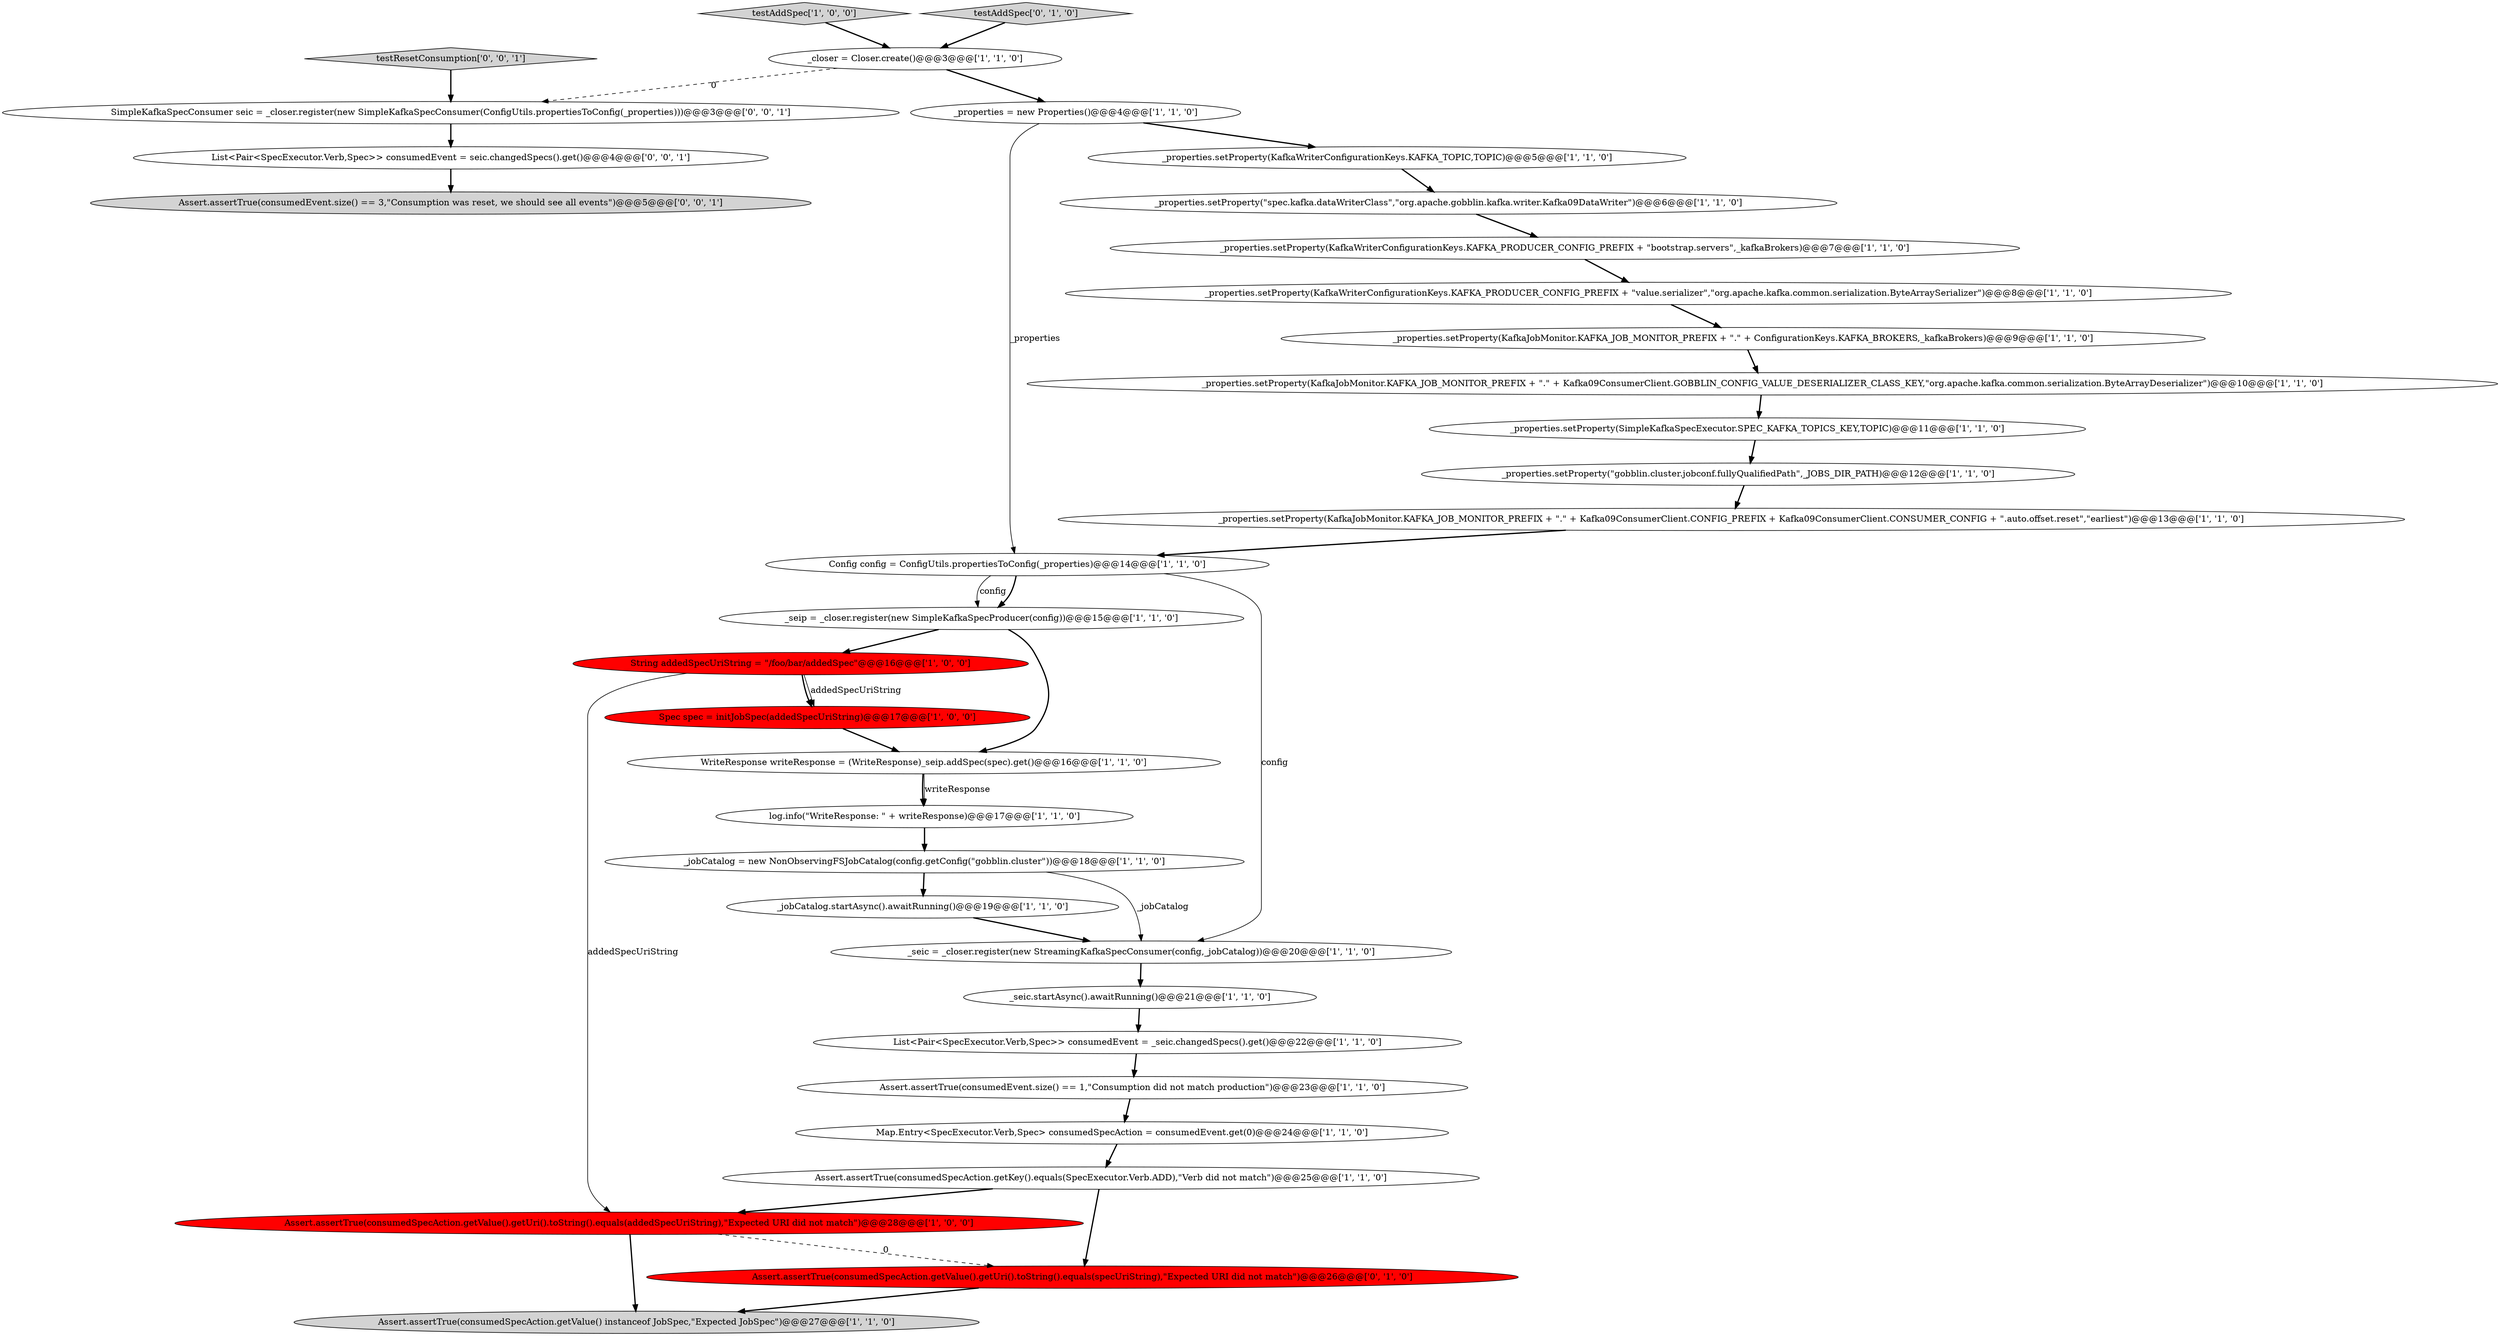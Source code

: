 digraph {
13 [style = filled, label = "_properties.setProperty(KafkaWriterConfigurationKeys.KAFKA_TOPIC,TOPIC)@@@5@@@['1', '1', '0']", fillcolor = white, shape = ellipse image = "AAA0AAABBB1BBB"];
10 [style = filled, label = "_properties.setProperty(KafkaWriterConfigurationKeys.KAFKA_PRODUCER_CONFIG_PREFIX + \"bootstrap.servers\",_kafkaBrokers)@@@7@@@['1', '1', '0']", fillcolor = white, shape = ellipse image = "AAA0AAABBB1BBB"];
30 [style = filled, label = "List<Pair<SpecExecutor.Verb,Spec>> consumedEvent = seic.changedSpecs().get()@@@4@@@['0', '0', '1']", fillcolor = white, shape = ellipse image = "AAA0AAABBB3BBB"];
23 [style = filled, label = "Assert.assertTrue(consumedSpecAction.getValue().getUri().toString().equals(addedSpecUriString),\"Expected URI did not match\")@@@28@@@['1', '0', '0']", fillcolor = red, shape = ellipse image = "AAA1AAABBB1BBB"];
31 [style = filled, label = "SimpleKafkaSpecConsumer seic = _closer.register(new SimpleKafkaSpecConsumer(ConfigUtils.propertiesToConfig(_properties)))@@@3@@@['0', '0', '1']", fillcolor = white, shape = ellipse image = "AAA0AAABBB3BBB"];
12 [style = filled, label = "_properties = new Properties()@@@4@@@['1', '1', '0']", fillcolor = white, shape = ellipse image = "AAA0AAABBB1BBB"];
16 [style = filled, label = "_properties.setProperty(SimpleKafkaSpecExecutor.SPEC_KAFKA_TOPICS_KEY,TOPIC)@@@11@@@['1', '1', '0']", fillcolor = white, shape = ellipse image = "AAA0AAABBB1BBB"];
7 [style = filled, label = "WriteResponse writeResponse = (WriteResponse)_seip.addSpec(spec).get()@@@16@@@['1', '1', '0']", fillcolor = white, shape = ellipse image = "AAA0AAABBB1BBB"];
14 [style = filled, label = "Assert.assertTrue(consumedEvent.size() == 1,\"Consumption did not match production\")@@@23@@@['1', '1', '0']", fillcolor = white, shape = ellipse image = "AAA0AAABBB1BBB"];
5 [style = filled, label = "_properties.setProperty(\"spec.kafka.dataWriterClass\",\"org.apache.gobblin.kafka.writer.Kafka09DataWriter\")@@@6@@@['1', '1', '0']", fillcolor = white, shape = ellipse image = "AAA0AAABBB1BBB"];
26 [style = filled, label = "_jobCatalog.startAsync().awaitRunning()@@@19@@@['1', '1', '0']", fillcolor = white, shape = ellipse image = "AAA0AAABBB1BBB"];
27 [style = filled, label = "_seip = _closer.register(new SimpleKafkaSpecProducer(config))@@@15@@@['1', '1', '0']", fillcolor = white, shape = ellipse image = "AAA0AAABBB1BBB"];
33 [style = filled, label = "testResetConsumption['0', '0', '1']", fillcolor = lightgray, shape = diamond image = "AAA0AAABBB3BBB"];
9 [style = filled, label = "_properties.setProperty(KafkaJobMonitor.KAFKA_JOB_MONITOR_PREFIX + \".\" + Kafka09ConsumerClient.GOBBLIN_CONFIG_VALUE_DESERIALIZER_CLASS_KEY,\"org.apache.kafka.common.serialization.ByteArrayDeserializer\")@@@10@@@['1', '1', '0']", fillcolor = white, shape = ellipse image = "AAA0AAABBB1BBB"];
32 [style = filled, label = "Assert.assertTrue(consumedEvent.size() == 3,\"Consumption was reset, we should see all events\")@@@5@@@['0', '0', '1']", fillcolor = lightgray, shape = ellipse image = "AAA0AAABBB3BBB"];
0 [style = filled, label = "Spec spec = initJobSpec(addedSpecUriString)@@@17@@@['1', '0', '0']", fillcolor = red, shape = ellipse image = "AAA1AAABBB1BBB"];
2 [style = filled, label = "_properties.setProperty(KafkaJobMonitor.KAFKA_JOB_MONITOR_PREFIX + \".\" + Kafka09ConsumerClient.CONFIG_PREFIX + Kafka09ConsumerClient.CONSUMER_CONFIG + \".auto.offset.reset\",\"earliest\")@@@13@@@['1', '1', '0']", fillcolor = white, shape = ellipse image = "AAA0AAABBB1BBB"];
28 [style = filled, label = "Assert.assertTrue(consumedSpecAction.getValue().getUri().toString().equals(specUriString),\"Expected URI did not match\")@@@26@@@['0', '1', '0']", fillcolor = red, shape = ellipse image = "AAA1AAABBB2BBB"];
17 [style = filled, label = "_seic = _closer.register(new StreamingKafkaSpecConsumer(config,_jobCatalog))@@@20@@@['1', '1', '0']", fillcolor = white, shape = ellipse image = "AAA0AAABBB1BBB"];
18 [style = filled, label = "Assert.assertTrue(consumedSpecAction.getKey().equals(SpecExecutor.Verb.ADD),\"Verb did not match\")@@@25@@@['1', '1', '0']", fillcolor = white, shape = ellipse image = "AAA0AAABBB1BBB"];
19 [style = filled, label = "_seic.startAsync().awaitRunning()@@@21@@@['1', '1', '0']", fillcolor = white, shape = ellipse image = "AAA0AAABBB1BBB"];
4 [style = filled, label = "testAddSpec['1', '0', '0']", fillcolor = lightgray, shape = diamond image = "AAA0AAABBB1BBB"];
25 [style = filled, label = "_properties.setProperty(KafkaJobMonitor.KAFKA_JOB_MONITOR_PREFIX + \".\" + ConfigurationKeys.KAFKA_BROKERS,_kafkaBrokers)@@@9@@@['1', '1', '0']", fillcolor = white, shape = ellipse image = "AAA0AAABBB1BBB"];
29 [style = filled, label = "testAddSpec['0', '1', '0']", fillcolor = lightgray, shape = diamond image = "AAA0AAABBB2BBB"];
6 [style = filled, label = "_properties.setProperty(\"gobblin.cluster.jobconf.fullyQualifiedPath\",_JOBS_DIR_PATH)@@@12@@@['1', '1', '0']", fillcolor = white, shape = ellipse image = "AAA0AAABBB1BBB"];
24 [style = filled, label = "List<Pair<SpecExecutor.Verb,Spec>> consumedEvent = _seic.changedSpecs().get()@@@22@@@['1', '1', '0']", fillcolor = white, shape = ellipse image = "AAA0AAABBB1BBB"];
21 [style = filled, label = "String addedSpecUriString = \"/foo/bar/addedSpec\"@@@16@@@['1', '0', '0']", fillcolor = red, shape = ellipse image = "AAA1AAABBB1BBB"];
15 [style = filled, label = "Map.Entry<SpecExecutor.Verb,Spec> consumedSpecAction = consumedEvent.get(0)@@@24@@@['1', '1', '0']", fillcolor = white, shape = ellipse image = "AAA0AAABBB1BBB"];
3 [style = filled, label = "_jobCatalog = new NonObservingFSJobCatalog(config.getConfig(\"gobblin.cluster\"))@@@18@@@['1', '1', '0']", fillcolor = white, shape = ellipse image = "AAA0AAABBB1BBB"];
11 [style = filled, label = "Assert.assertTrue(consumedSpecAction.getValue() instanceof JobSpec,\"Expected JobSpec\")@@@27@@@['1', '1', '0']", fillcolor = lightgray, shape = ellipse image = "AAA0AAABBB1BBB"];
20 [style = filled, label = "Config config = ConfigUtils.propertiesToConfig(_properties)@@@14@@@['1', '1', '0']", fillcolor = white, shape = ellipse image = "AAA0AAABBB1BBB"];
22 [style = filled, label = "_properties.setProperty(KafkaWriterConfigurationKeys.KAFKA_PRODUCER_CONFIG_PREFIX + \"value.serializer\",\"org.apache.kafka.common.serialization.ByteArraySerializer\")@@@8@@@['1', '1', '0']", fillcolor = white, shape = ellipse image = "AAA0AAABBB1BBB"];
1 [style = filled, label = "log.info(\"WriteResponse: \" + writeResponse)@@@17@@@['1', '1', '0']", fillcolor = white, shape = ellipse image = "AAA0AAABBB1BBB"];
8 [style = filled, label = "_closer = Closer.create()@@@3@@@['1', '1', '0']", fillcolor = white, shape = ellipse image = "AAA0AAABBB1BBB"];
10->22 [style = bold, label=""];
5->10 [style = bold, label=""];
22->25 [style = bold, label=""];
29->8 [style = bold, label=""];
2->20 [style = bold, label=""];
7->1 [style = bold, label=""];
21->23 [style = solid, label="addedSpecUriString"];
18->23 [style = bold, label=""];
21->0 [style = bold, label=""];
26->17 [style = bold, label=""];
16->6 [style = bold, label=""];
28->11 [style = bold, label=""];
25->9 [style = bold, label=""];
23->28 [style = dashed, label="0"];
1->3 [style = bold, label=""];
3->26 [style = bold, label=""];
30->32 [style = bold, label=""];
20->17 [style = solid, label="config"];
12->20 [style = solid, label="_properties"];
15->18 [style = bold, label=""];
17->19 [style = bold, label=""];
9->16 [style = bold, label=""];
18->28 [style = bold, label=""];
24->14 [style = bold, label=""];
0->7 [style = bold, label=""];
19->24 [style = bold, label=""];
20->27 [style = bold, label=""];
6->2 [style = bold, label=""];
12->13 [style = bold, label=""];
7->1 [style = solid, label="writeResponse"];
27->7 [style = bold, label=""];
31->30 [style = bold, label=""];
3->17 [style = solid, label="_jobCatalog"];
13->5 [style = bold, label=""];
33->31 [style = bold, label=""];
4->8 [style = bold, label=""];
14->15 [style = bold, label=""];
8->31 [style = dashed, label="0"];
23->11 [style = bold, label=""];
20->27 [style = solid, label="config"];
27->21 [style = bold, label=""];
21->0 [style = solid, label="addedSpecUriString"];
8->12 [style = bold, label=""];
}
